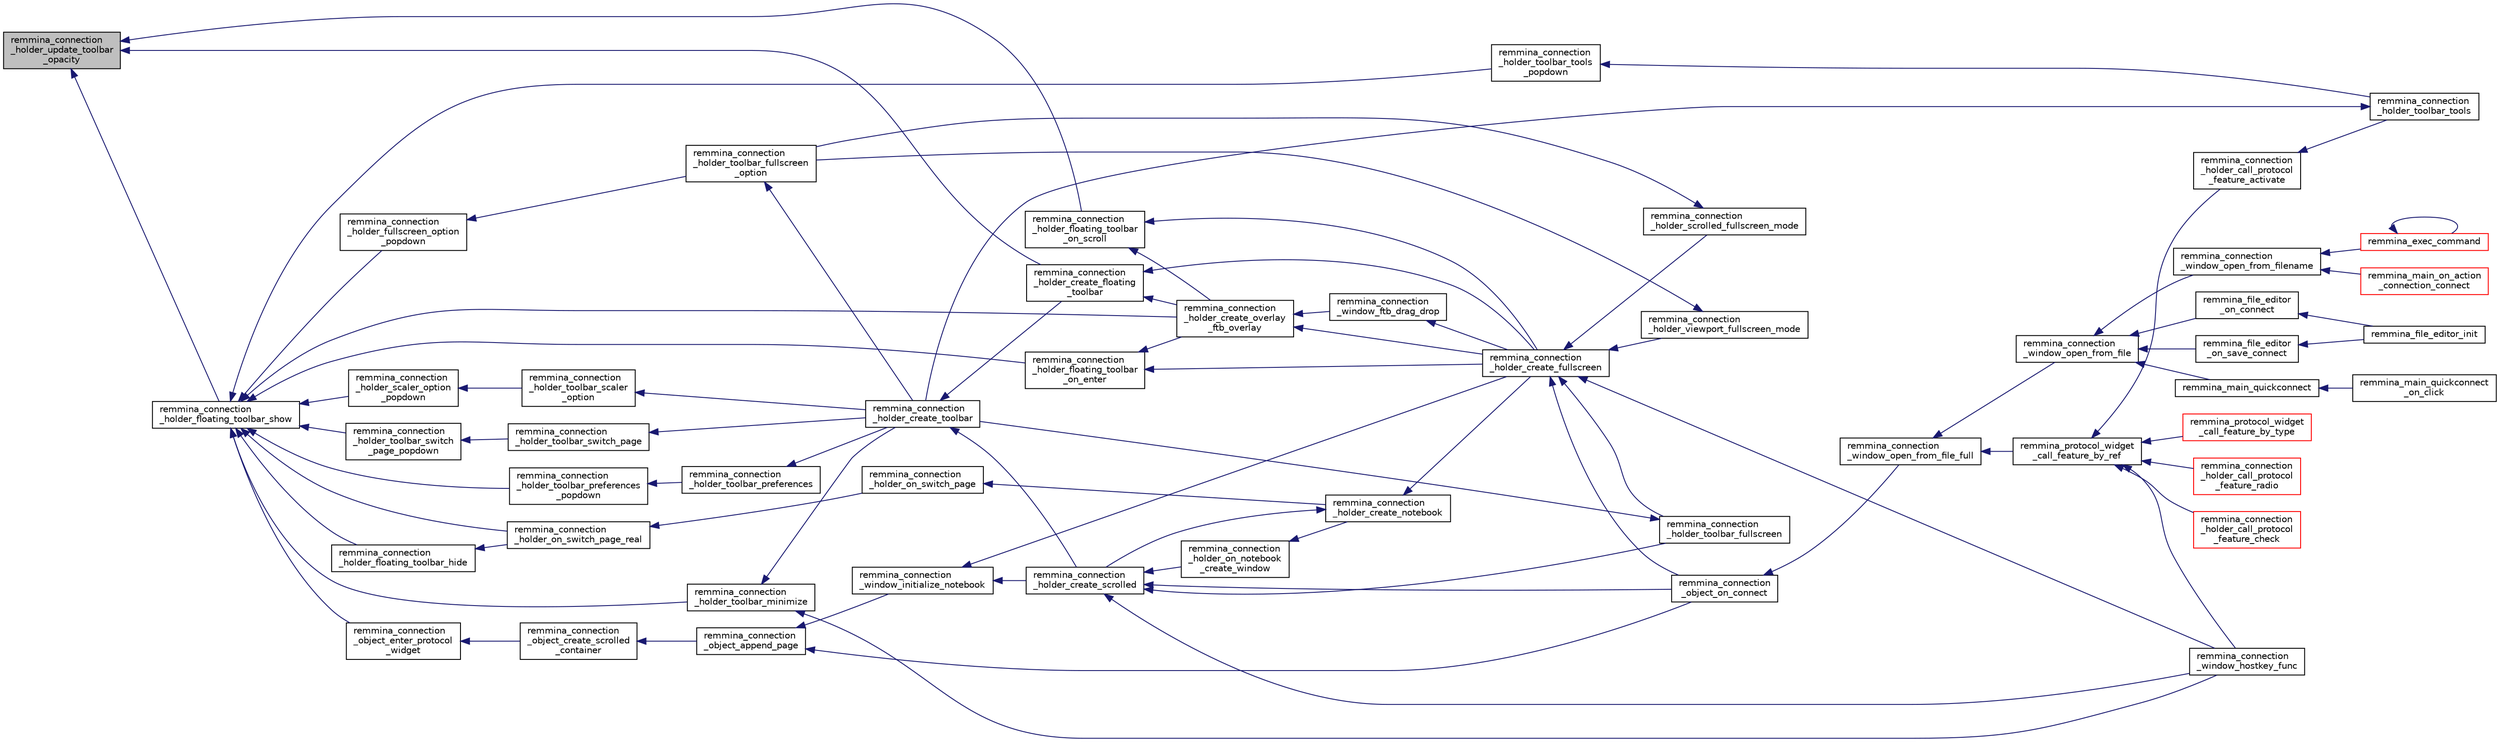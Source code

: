 digraph "remmina_connection_holder_update_toolbar_opacity"
{
  edge [fontname="Helvetica",fontsize="10",labelfontname="Helvetica",labelfontsize="10"];
  node [fontname="Helvetica",fontsize="10",shape=record];
  rankdir="LR";
  Node10097 [label="remmina_connection\l_holder_update_toolbar\l_opacity",height=0.2,width=0.4,color="black", fillcolor="grey75", style="filled", fontcolor="black"];
  Node10097 -> Node10098 [dir="back",color="midnightblue",fontsize="10",style="solid",fontname="Helvetica"];
  Node10098 [label="remmina_connection\l_holder_floating_toolbar_show",height=0.2,width=0.4,color="black", fillcolor="white", style="filled",URL="$remmina__connection__window_8c.html#a147924e56eceebe1f61e47bf5af2218a"];
  Node10098 -> Node10099 [dir="back",color="midnightblue",fontsize="10",style="solid",fontname="Helvetica"];
  Node10099 [label="remmina_connection\l_holder_fullscreen_option\l_popdown",height=0.2,width=0.4,color="black", fillcolor="white", style="filled",URL="$remmina__connection__window_8c.html#ac1e63c7801614664d5da3ecd326a69e8"];
  Node10099 -> Node10100 [dir="back",color="midnightblue",fontsize="10",style="solid",fontname="Helvetica"];
  Node10100 [label="remmina_connection\l_holder_toolbar_fullscreen\l_option",height=0.2,width=0.4,color="black", fillcolor="white", style="filled",URL="$remmina__connection__window_8c.html#a1415cdcbed0e6fe9a7978586bf132207"];
  Node10100 -> Node10101 [dir="back",color="midnightblue",fontsize="10",style="solid",fontname="Helvetica"];
  Node10101 [label="remmina_connection\l_holder_create_toolbar",height=0.2,width=0.4,color="black", fillcolor="white", style="filled",URL="$remmina__connection__window_8c.html#af8138da72278e9e9000276e08a6fd984"];
  Node10101 -> Node10102 [dir="back",color="midnightblue",fontsize="10",style="solid",fontname="Helvetica"];
  Node10102 [label="remmina_connection\l_holder_create_floating\l_toolbar",height=0.2,width=0.4,color="black", fillcolor="white", style="filled",URL="$remmina__connection__window_8c.html#a967dca6c1876afc3e6bcb763f9709d43"];
  Node10102 -> Node10103 [dir="back",color="midnightblue",fontsize="10",style="solid",fontname="Helvetica"];
  Node10103 [label="remmina_connection\l_holder_create_overlay\l_ftb_overlay",height=0.2,width=0.4,color="black", fillcolor="white", style="filled",URL="$remmina__connection__window_8c.html#ab2edcb806312b3367c70fbb13c383ae0"];
  Node10103 -> Node10104 [dir="back",color="midnightblue",fontsize="10",style="solid",fontname="Helvetica"];
  Node10104 [label="remmina_connection\l_window_ftb_drag_drop",height=0.2,width=0.4,color="black", fillcolor="white", style="filled",URL="$remmina__connection__window_8c.html#a15c9b2bd929f8f2bb64d0bb6fa60f067"];
  Node10104 -> Node10105 [dir="back",color="midnightblue",fontsize="10",style="solid",fontname="Helvetica"];
  Node10105 [label="remmina_connection\l_holder_create_fullscreen",height=0.2,width=0.4,color="black", fillcolor="white", style="filled",URL="$remmina__connection__window_8c.html#ae67ca4d276339723c1ff87fc224eaccf"];
  Node10105 -> Node10106 [dir="back",color="midnightblue",fontsize="10",style="solid",fontname="Helvetica"];
  Node10106 [label="remmina_connection\l_holder_toolbar_fullscreen",height=0.2,width=0.4,color="black", fillcolor="white", style="filled",URL="$remmina__connection__window_8c.html#a02ac20f50f1b7b816bd7208127efdbee"];
  Node10106 -> Node10101 [dir="back",color="midnightblue",fontsize="10",style="solid",fontname="Helvetica"];
  Node10105 -> Node10107 [dir="back",color="midnightblue",fontsize="10",style="solid",fontname="Helvetica"];
  Node10107 [label="remmina_connection\l_holder_viewport_fullscreen_mode",height=0.2,width=0.4,color="black", fillcolor="white", style="filled",URL="$remmina__connection__window_8c.html#a0e99d0ff8c39f2c6de508eee9ef498c5"];
  Node10107 -> Node10100 [dir="back",color="midnightblue",fontsize="10",style="solid",fontname="Helvetica"];
  Node10105 -> Node10108 [dir="back",color="midnightblue",fontsize="10",style="solid",fontname="Helvetica"];
  Node10108 [label="remmina_connection\l_holder_scrolled_fullscreen_mode",height=0.2,width=0.4,color="black", fillcolor="white", style="filled",URL="$remmina__connection__window_8c.html#aa25cae5c0e15e13b817b925e42a044a9"];
  Node10108 -> Node10100 [dir="back",color="midnightblue",fontsize="10",style="solid",fontname="Helvetica"];
  Node10105 -> Node10109 [dir="back",color="midnightblue",fontsize="10",style="solid",fontname="Helvetica"];
  Node10109 [label="remmina_connection\l_window_hostkey_func",height=0.2,width=0.4,color="black", fillcolor="white", style="filled",URL="$remmina__connection__window_8c.html#abef663d930076deb3105f86dabe2a9c3"];
  Node10105 -> Node10110 [dir="back",color="midnightblue",fontsize="10",style="solid",fontname="Helvetica"];
  Node10110 [label="remmina_connection\l_object_on_connect",height=0.2,width=0.4,color="black", fillcolor="white", style="filled",URL="$remmina__connection__window_8c.html#a0ad685a873ecef95ec13caba17e0c22e"];
  Node10110 -> Node10111 [dir="back",color="midnightblue",fontsize="10",style="solid",fontname="Helvetica"];
  Node10111 [label="remmina_connection\l_window_open_from_file_full",height=0.2,width=0.4,color="black", fillcolor="white", style="filled",URL="$remmina__connection__window_8h.html#adbf2b670ca3bae96a99cb0b36021a961"];
  Node10111 -> Node10112 [dir="back",color="midnightblue",fontsize="10",style="solid",fontname="Helvetica"];
  Node10112 [label="remmina_connection\l_window_open_from_file",height=0.2,width=0.4,color="black", fillcolor="white", style="filled",URL="$remmina__connection__window_8h.html#a1c7f722a89609523cc4de079cc82f23c"];
  Node10112 -> Node10113 [dir="back",color="midnightblue",fontsize="10",style="solid",fontname="Helvetica"];
  Node10113 [label="remmina_connection\l_window_open_from_filename",height=0.2,width=0.4,color="black", fillcolor="white", style="filled",URL="$remmina__connection__window_8h.html#ab0ed27ef360efc7d92906cbabf9da5db"];
  Node10113 -> Node10114 [dir="back",color="midnightblue",fontsize="10",style="solid",fontname="Helvetica"];
  Node10114 [label="remmina_exec_command",height=0.2,width=0.4,color="red", fillcolor="white", style="filled",URL="$remmina__exec_8h.html#a424cabdcff647797061e7482049d62a7"];
  Node10114 -> Node10114 [dir="back",color="midnightblue",fontsize="10",style="solid",fontname="Helvetica"];
  Node10113 -> Node10135 [dir="back",color="midnightblue",fontsize="10",style="solid",fontname="Helvetica"];
  Node10135 [label="remmina_main_on_action\l_connection_connect",height=0.2,width=0.4,color="red", fillcolor="white", style="filled",URL="$remmina__main_8c.html#ae023d1cb099a4f7bee79f13760566cbf"];
  Node10112 -> Node10137 [dir="back",color="midnightblue",fontsize="10",style="solid",fontname="Helvetica"];
  Node10137 [label="remmina_file_editor\l_on_connect",height=0.2,width=0.4,color="black", fillcolor="white", style="filled",URL="$remmina__file__editor_8c.html#a73b8581fd1fd77532b748d91a2951f25"];
  Node10137 -> Node10121 [dir="back",color="midnightblue",fontsize="10",style="solid",fontname="Helvetica"];
  Node10121 [label="remmina_file_editor_init",height=0.2,width=0.4,color="black", fillcolor="white", style="filled",URL="$remmina__file__editor_8c.html#a9afd8d41c66f547320930eb331f3124d"];
  Node10112 -> Node10122 [dir="back",color="midnightblue",fontsize="10",style="solid",fontname="Helvetica"];
  Node10122 [label="remmina_file_editor\l_on_save_connect",height=0.2,width=0.4,color="black", fillcolor="white", style="filled",URL="$remmina__file__editor_8c.html#a57224f3f69f04f398de563b71be6b18e"];
  Node10122 -> Node10121 [dir="back",color="midnightblue",fontsize="10",style="solid",fontname="Helvetica"];
  Node10112 -> Node10138 [dir="back",color="midnightblue",fontsize="10",style="solid",fontname="Helvetica"];
  Node10138 [label="remmina_main_quickconnect",height=0.2,width=0.4,color="black", fillcolor="white", style="filled",URL="$remmina__main_8c.html#a802458852abacebfb16f1f4295806a01"];
  Node10138 -> Node10139 [dir="back",color="midnightblue",fontsize="10",style="solid",fontname="Helvetica"];
  Node10139 [label="remmina_main_quickconnect\l_on_click",height=0.2,width=0.4,color="black", fillcolor="white", style="filled",URL="$remmina__main_8c.html#a210e9e04c7c97cc86412044de31f659d"];
  Node10111 -> Node10140 [dir="back",color="midnightblue",fontsize="10",style="solid",fontname="Helvetica"];
  Node10140 [label="remmina_protocol_widget\l_call_feature_by_ref",height=0.2,width=0.4,color="black", fillcolor="white", style="filled",URL="$remmina__protocol__widget_8h.html#a605b69a9aa4393024369cc5070488692"];
  Node10140 -> Node10141 [dir="back",color="midnightblue",fontsize="10",style="solid",fontname="Helvetica"];
  Node10141 [label="remmina_connection\l_holder_call_protocol\l_feature_radio",height=0.2,width=0.4,color="red", fillcolor="white", style="filled",URL="$remmina__connection__window_8c.html#a86280cb973101817f7410af393bc2f98"];
  Node10140 -> Node10144 [dir="back",color="midnightblue",fontsize="10",style="solid",fontname="Helvetica"];
  Node10144 [label="remmina_connection\l_holder_call_protocol\l_feature_check",height=0.2,width=0.4,color="red", fillcolor="white", style="filled",URL="$remmina__connection__window_8c.html#a8d924ded7fe147df8b5f113e2fb1d6e7"];
  Node10140 -> Node10146 [dir="back",color="midnightblue",fontsize="10",style="solid",fontname="Helvetica"];
  Node10146 [label="remmina_connection\l_holder_call_protocol\l_feature_activate",height=0.2,width=0.4,color="black", fillcolor="white", style="filled",URL="$remmina__connection__window_8c.html#a4507b43c6fd10bc68d9512c6b253a552"];
  Node10146 -> Node10147 [dir="back",color="midnightblue",fontsize="10",style="solid",fontname="Helvetica"];
  Node10147 [label="remmina_connection\l_holder_toolbar_tools",height=0.2,width=0.4,color="black", fillcolor="white", style="filled",URL="$remmina__connection__window_8c.html#a51cc0b2274049920f67c71047bd76213"];
  Node10147 -> Node10101 [dir="back",color="midnightblue",fontsize="10",style="solid",fontname="Helvetica"];
  Node10140 -> Node10109 [dir="back",color="midnightblue",fontsize="10",style="solid",fontname="Helvetica"];
  Node10140 -> Node10148 [dir="back",color="midnightblue",fontsize="10",style="solid",fontname="Helvetica"];
  Node10148 [label="remmina_protocol_widget\l_call_feature_by_type",height=0.2,width=0.4,color="red", fillcolor="white", style="filled",URL="$remmina__protocol__widget_8h.html#a6a630e96e5b914d60d678ae8eaad4cd9"];
  Node10103 -> Node10105 [dir="back",color="midnightblue",fontsize="10",style="solid",fontname="Helvetica"];
  Node10102 -> Node10105 [dir="back",color="midnightblue",fontsize="10",style="solid",fontname="Helvetica"];
  Node10101 -> Node10155 [dir="back",color="midnightblue",fontsize="10",style="solid",fontname="Helvetica"];
  Node10155 [label="remmina_connection\l_holder_create_scrolled",height=0.2,width=0.4,color="black", fillcolor="white", style="filled",URL="$remmina__connection__window_8c.html#a57b3656c37df65d276ddd50a16906dc7"];
  Node10155 -> Node10106 [dir="back",color="midnightblue",fontsize="10",style="solid",fontname="Helvetica"];
  Node10155 -> Node10156 [dir="back",color="midnightblue",fontsize="10",style="solid",fontname="Helvetica"];
  Node10156 [label="remmina_connection\l_holder_on_notebook\l_create_window",height=0.2,width=0.4,color="black", fillcolor="white", style="filled",URL="$remmina__connection__window_8c.html#a2f5fc595c1aad851962aa58e2009bcce"];
  Node10156 -> Node10157 [dir="back",color="midnightblue",fontsize="10",style="solid",fontname="Helvetica"];
  Node10157 [label="remmina_connection\l_holder_create_notebook",height=0.2,width=0.4,color="black", fillcolor="white", style="filled",URL="$remmina__connection__window_8c.html#ae616dc409c5775dc73d9a83c1f081705"];
  Node10157 -> Node10155 [dir="back",color="midnightblue",fontsize="10",style="solid",fontname="Helvetica"];
  Node10157 -> Node10105 [dir="back",color="midnightblue",fontsize="10",style="solid",fontname="Helvetica"];
  Node10155 -> Node10109 [dir="back",color="midnightblue",fontsize="10",style="solid",fontname="Helvetica"];
  Node10155 -> Node10110 [dir="back",color="midnightblue",fontsize="10",style="solid",fontname="Helvetica"];
  Node10098 -> Node10159 [dir="back",color="midnightblue",fontsize="10",style="solid",fontname="Helvetica"];
  Node10159 [label="remmina_connection\l_holder_scaler_option\l_popdown",height=0.2,width=0.4,color="black", fillcolor="white", style="filled",URL="$remmina__connection__window_8c.html#a40efa9a7d27d7742477d73e7636a3d4e"];
  Node10159 -> Node10160 [dir="back",color="midnightblue",fontsize="10",style="solid",fontname="Helvetica"];
  Node10160 [label="remmina_connection\l_holder_toolbar_scaler\l_option",height=0.2,width=0.4,color="black", fillcolor="white", style="filled",URL="$remmina__connection__window_8c.html#a7a722d82899ce761356e47de2ac91452"];
  Node10160 -> Node10101 [dir="back",color="midnightblue",fontsize="10",style="solid",fontname="Helvetica"];
  Node10098 -> Node10161 [dir="back",color="midnightblue",fontsize="10",style="solid",fontname="Helvetica"];
  Node10161 [label="remmina_connection\l_holder_toolbar_switch\l_page_popdown",height=0.2,width=0.4,color="black", fillcolor="white", style="filled",URL="$remmina__connection__window_8c.html#ac8c524ed2e2854209d3c88df260e022f"];
  Node10161 -> Node10162 [dir="back",color="midnightblue",fontsize="10",style="solid",fontname="Helvetica"];
  Node10162 [label="remmina_connection\l_holder_toolbar_switch_page",height=0.2,width=0.4,color="black", fillcolor="white", style="filled",URL="$remmina__connection__window_8c.html#aefad8c92a20121f0563bfeaf06c25e8e"];
  Node10162 -> Node10101 [dir="back",color="midnightblue",fontsize="10",style="solid",fontname="Helvetica"];
  Node10098 -> Node10163 [dir="back",color="midnightblue",fontsize="10",style="solid",fontname="Helvetica"];
  Node10163 [label="remmina_connection\l_holder_toolbar_preferences\l_popdown",height=0.2,width=0.4,color="black", fillcolor="white", style="filled",URL="$remmina__connection__window_8c.html#a7f0d68059b8fe91317c6b62d9315ca44"];
  Node10163 -> Node10143 [dir="back",color="midnightblue",fontsize="10",style="solid",fontname="Helvetica"];
  Node10143 [label="remmina_connection\l_holder_toolbar_preferences",height=0.2,width=0.4,color="black", fillcolor="white", style="filled",URL="$remmina__connection__window_8c.html#a78ec7d6e66d6e6569c1a9a0230c74bc8"];
  Node10143 -> Node10101 [dir="back",color="midnightblue",fontsize="10",style="solid",fontname="Helvetica"];
  Node10098 -> Node10164 [dir="back",color="midnightblue",fontsize="10",style="solid",fontname="Helvetica"];
  Node10164 [label="remmina_connection\l_holder_toolbar_tools\l_popdown",height=0.2,width=0.4,color="black", fillcolor="white", style="filled",URL="$remmina__connection__window_8c.html#ae18a8e7a72ec9a2f3e529708d7ffe0ce"];
  Node10164 -> Node10147 [dir="back",color="midnightblue",fontsize="10",style="solid",fontname="Helvetica"];
  Node10098 -> Node10165 [dir="back",color="midnightblue",fontsize="10",style="solid",fontname="Helvetica"];
  Node10165 [label="remmina_connection\l_holder_toolbar_minimize",height=0.2,width=0.4,color="black", fillcolor="white", style="filled",URL="$remmina__connection__window_8c.html#ac4d1d30f9b5f09e300b18f60f37f5b8f"];
  Node10165 -> Node10101 [dir="back",color="midnightblue",fontsize="10",style="solid",fontname="Helvetica"];
  Node10165 -> Node10109 [dir="back",color="midnightblue",fontsize="10",style="solid",fontname="Helvetica"];
  Node10098 -> Node10166 [dir="back",color="midnightblue",fontsize="10",style="solid",fontname="Helvetica"];
  Node10166 [label="remmina_connection\l_holder_floating_toolbar\l_on_enter",height=0.2,width=0.4,color="black", fillcolor="white", style="filled",URL="$remmina__connection__window_8c.html#a5b12b74df51eda99c7e34a4d016e4f1e"];
  Node10166 -> Node10103 [dir="back",color="midnightblue",fontsize="10",style="solid",fontname="Helvetica"];
  Node10166 -> Node10105 [dir="back",color="midnightblue",fontsize="10",style="solid",fontname="Helvetica"];
  Node10098 -> Node10167 [dir="back",color="midnightblue",fontsize="10",style="solid",fontname="Helvetica"];
  Node10167 [label="remmina_connection\l_object_enter_protocol\l_widget",height=0.2,width=0.4,color="black", fillcolor="white", style="filled",URL="$remmina__connection__window_8c.html#a158cccca5a2fe5a770a99d8772ba62b2"];
  Node10167 -> Node10168 [dir="back",color="midnightblue",fontsize="10",style="solid",fontname="Helvetica"];
  Node10168 [label="remmina_connection\l_object_create_scrolled\l_container",height=0.2,width=0.4,color="black", fillcolor="white", style="filled",URL="$remmina__connection__window_8c.html#a789a6a8ad49883d67479a264ef7befbe"];
  Node10168 -> Node10169 [dir="back",color="midnightblue",fontsize="10",style="solid",fontname="Helvetica"];
  Node10169 [label="remmina_connection\l_object_append_page",height=0.2,width=0.4,color="black", fillcolor="white", style="filled",URL="$remmina__connection__window_8c.html#ac06b41c974d5cfc6277f50b617a550bb"];
  Node10169 -> Node10170 [dir="back",color="midnightblue",fontsize="10",style="solid",fontname="Helvetica"];
  Node10170 [label="remmina_connection\l_window_initialize_notebook",height=0.2,width=0.4,color="black", fillcolor="white", style="filled",URL="$remmina__connection__window_8c.html#aa28770c2f7c156eb4574227310481041"];
  Node10170 -> Node10155 [dir="back",color="midnightblue",fontsize="10",style="solid",fontname="Helvetica"];
  Node10170 -> Node10105 [dir="back",color="midnightblue",fontsize="10",style="solid",fontname="Helvetica"];
  Node10169 -> Node10110 [dir="back",color="midnightblue",fontsize="10",style="solid",fontname="Helvetica"];
  Node10098 -> Node10171 [dir="back",color="midnightblue",fontsize="10",style="solid",fontname="Helvetica"];
  Node10171 [label="remmina_connection\l_holder_floating_toolbar_hide",height=0.2,width=0.4,color="black", fillcolor="white", style="filled",URL="$remmina__connection__window_8c.html#af0ca467e68db4fb9baa872d57ef3bca4"];
  Node10171 -> Node10172 [dir="back",color="midnightblue",fontsize="10",style="solid",fontname="Helvetica"];
  Node10172 [label="remmina_connection\l_holder_on_switch_page_real",height=0.2,width=0.4,color="black", fillcolor="white", style="filled",URL="$remmina__connection__window_8c.html#af0cc437cd94ed03047f1e2b195317b54"];
  Node10172 -> Node10173 [dir="back",color="midnightblue",fontsize="10",style="solid",fontname="Helvetica"];
  Node10173 [label="remmina_connection\l_holder_on_switch_page",height=0.2,width=0.4,color="black", fillcolor="white", style="filled",URL="$remmina__connection__window_8c.html#ac93e70cd6f65ebb4bee3827240cf1c05"];
  Node10173 -> Node10157 [dir="back",color="midnightblue",fontsize="10",style="solid",fontname="Helvetica"];
  Node10098 -> Node10172 [dir="back",color="midnightblue",fontsize="10",style="solid",fontname="Helvetica"];
  Node10098 -> Node10103 [dir="back",color="midnightblue",fontsize="10",style="solid",fontname="Helvetica"];
  Node10097 -> Node10174 [dir="back",color="midnightblue",fontsize="10",style="solid",fontname="Helvetica"];
  Node10174 [label="remmina_connection\l_holder_floating_toolbar\l_on_scroll",height=0.2,width=0.4,color="black", fillcolor="white", style="filled",URL="$remmina__connection__window_8c.html#a9d0e16bc9f0d555b3832b2ff6be66e3f"];
  Node10174 -> Node10103 [dir="back",color="midnightblue",fontsize="10",style="solid",fontname="Helvetica"];
  Node10174 -> Node10105 [dir="back",color="midnightblue",fontsize="10",style="solid",fontname="Helvetica"];
  Node10097 -> Node10102 [dir="back",color="midnightblue",fontsize="10",style="solid",fontname="Helvetica"];
}
